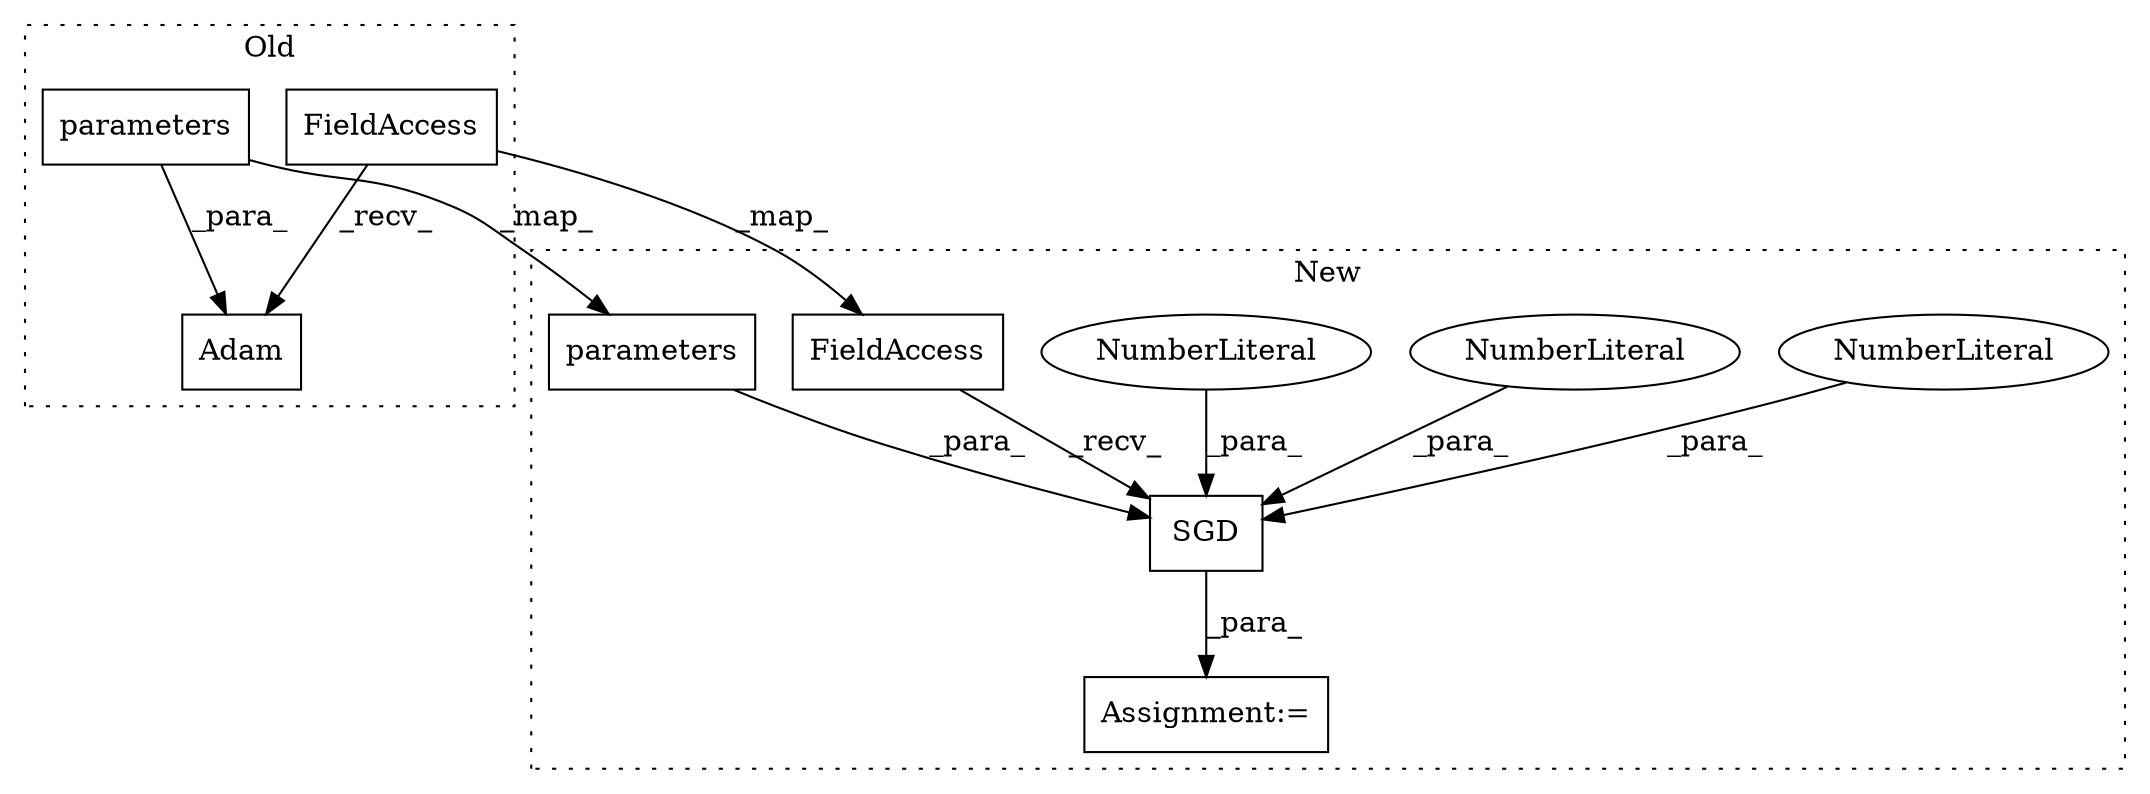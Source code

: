 digraph G {
subgraph cluster0 {
1 [label="Adam" a="32" s="1973,2001" l="5,1" shape="box"];
7 [label="parameters" a="32" s="1989" l="12" shape="box"];
9 [label="FieldAccess" a="22" s="1961" l="11" shape="box"];
label = "Old";
style="dotted";
}
subgraph cluster1 {
2 [label="SGD" a="32" s="1998,2042" l="4,1" shape="box"];
3 [label="NumberLiteral" a="34" s="2032" l="3" shape="ellipse"];
4 [label="NumberLiteral" a="34" s="2026" l="5" shape="ellipse"];
5 [label="NumberLiteral" a="34" s="2036" l="6" shape="ellipse"];
6 [label="Assignment:=" a="7" s="2063" l="1" shape="box"];
8 [label="parameters" a="32" s="2013" l="12" shape="box"];
10 [label="FieldAccess" a="22" s="1986" l="11" shape="box"];
label = "New";
style="dotted";
}
2 -> 6 [label="_para_"];
3 -> 2 [label="_para_"];
4 -> 2 [label="_para_"];
5 -> 2 [label="_para_"];
7 -> 8 [label="_map_"];
7 -> 1 [label="_para_"];
8 -> 2 [label="_para_"];
9 -> 10 [label="_map_"];
9 -> 1 [label="_recv_"];
10 -> 2 [label="_recv_"];
}